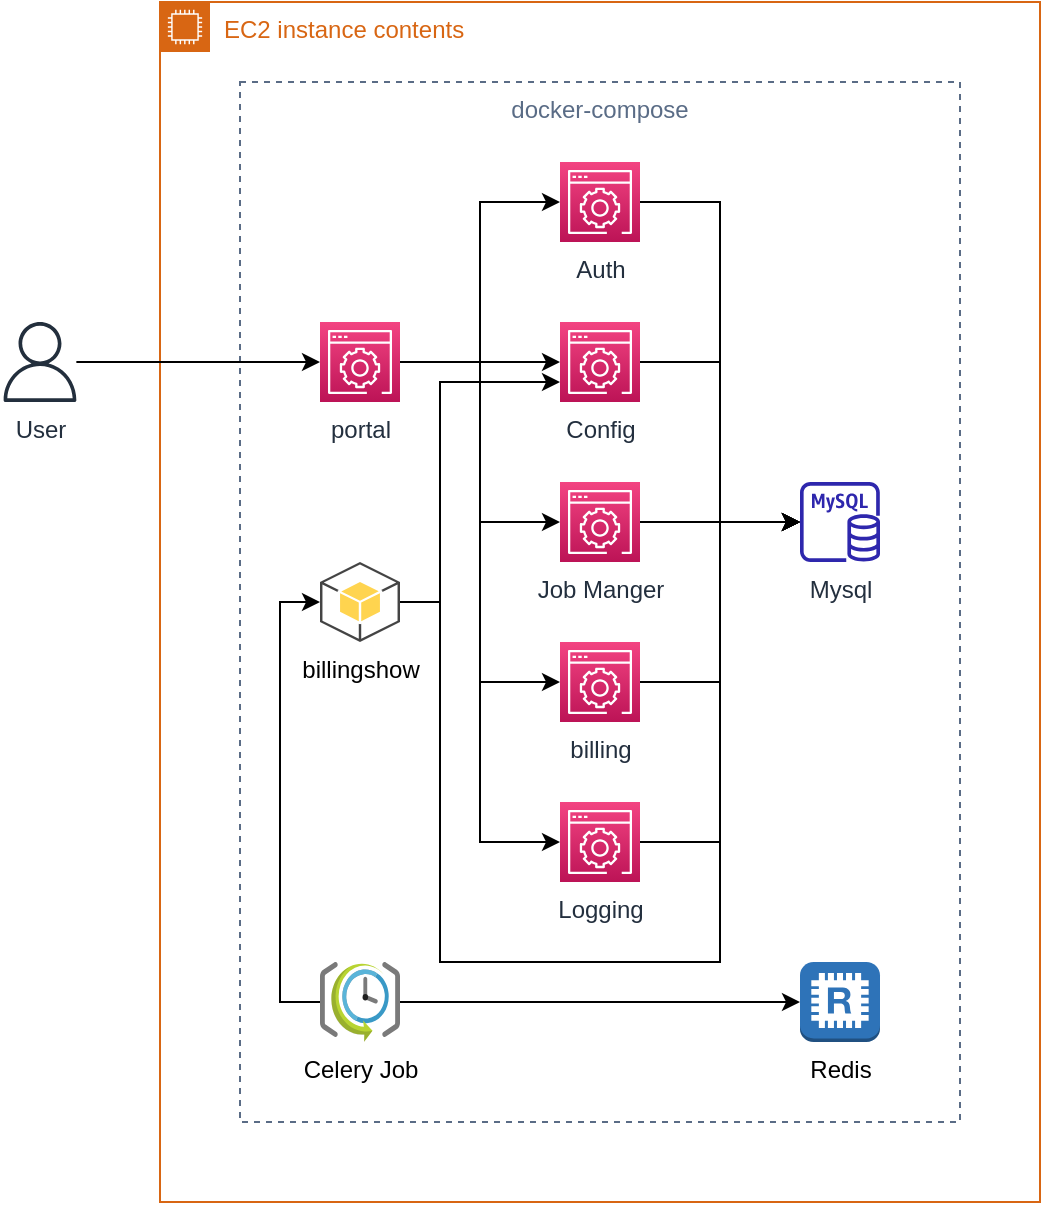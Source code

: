 <mxfile version="18.1.3" type="github">
  <diagram id="NeP4MCD0ylRsNIsM_wMx" name="Page-1">
    <mxGraphModel dx="1261" dy="743" grid="1" gridSize="10" guides="1" tooltips="1" connect="1" arrows="1" fold="1" page="1" pageScale="1" pageWidth="827" pageHeight="1169" math="0" shadow="0">
      <root>
        <mxCell id="0" />
        <mxCell id="1" parent="0" />
        <mxCell id="NiAWh9aWZw4LFPSC6ZZG-1" value="EC2 instance contents" style="points=[[0,0],[0.25,0],[0.5,0],[0.75,0],[1,0],[1,0.25],[1,0.5],[1,0.75],[1,1],[0.75,1],[0.5,1],[0.25,1],[0,1],[0,0.75],[0,0.5],[0,0.25]];outlineConnect=0;gradientColor=none;html=1;whiteSpace=wrap;fontSize=12;fontStyle=0;container=1;pointerEvents=0;collapsible=0;recursiveResize=0;shape=mxgraph.aws4.group;grIcon=mxgraph.aws4.group_ec2_instance_contents;strokeColor=#D86613;fillColor=none;verticalAlign=top;align=left;spacingLeft=30;fontColor=#D86613;dashed=0;" vertex="1" parent="1">
          <mxGeometry x="120" y="120" width="440" height="600" as="geometry" />
        </mxCell>
        <mxCell id="NiAWh9aWZw4LFPSC6ZZG-2" value="docker-compose" style="fillColor=none;strokeColor=#5A6C86;dashed=1;verticalAlign=top;fontStyle=0;fontColor=#5A6C86;" vertex="1" parent="NiAWh9aWZw4LFPSC6ZZG-1">
          <mxGeometry x="40" y="40" width="360" height="520" as="geometry" />
        </mxCell>
        <mxCell id="NiAWh9aWZw4LFPSC6ZZG-4" value="Mysql" style="sketch=0;outlineConnect=0;fontColor=#232F3E;gradientColor=none;fillColor=#2E27AD;strokeColor=none;dashed=0;verticalLabelPosition=bottom;verticalAlign=top;align=center;html=1;fontSize=12;fontStyle=0;pointerEvents=1;shape=mxgraph.aws4.rds_mysql_instance;" vertex="1" parent="NiAWh9aWZw4LFPSC6ZZG-1">
          <mxGeometry x="320" y="240" width="40" height="40" as="geometry" />
        </mxCell>
        <mxCell id="NiAWh9aWZw4LFPSC6ZZG-11" style="edgeStyle=orthogonalEdgeStyle;rounded=0;orthogonalLoop=1;jettySize=auto;html=1;entryX=0;entryY=0.5;entryDx=0;entryDy=0;entryPerimeter=0;startArrow=none;startFill=0;" edge="1" parent="NiAWh9aWZw4LFPSC6ZZG-1" source="NiAWh9aWZw4LFPSC6ZZG-3" target="NiAWh9aWZw4LFPSC6ZZG-9">
          <mxGeometry relative="1" as="geometry">
            <Array as="points">
              <mxPoint x="160" y="180" />
              <mxPoint x="160" y="100" />
            </Array>
          </mxGeometry>
        </mxCell>
        <mxCell id="NiAWh9aWZw4LFPSC6ZZG-12" style="edgeStyle=orthogonalEdgeStyle;rounded=0;orthogonalLoop=1;jettySize=auto;html=1;startArrow=none;" edge="1" parent="NiAWh9aWZw4LFPSC6ZZG-1" source="NiAWh9aWZw4LFPSC6ZZG-18" target="NiAWh9aWZw4LFPSC6ZZG-4">
          <mxGeometry relative="1" as="geometry">
            <Array as="points">
              <mxPoint x="280" y="180" />
              <mxPoint x="280" y="260" />
            </Array>
          </mxGeometry>
        </mxCell>
        <mxCell id="NiAWh9aWZw4LFPSC6ZZG-21" style="edgeStyle=orthogonalEdgeStyle;rounded=0;orthogonalLoop=1;jettySize=auto;html=1;entryX=0;entryY=0.5;entryDx=0;entryDy=0;entryPerimeter=0;startArrow=none;startFill=0;endArrow=classic;endFill=1;" edge="1" parent="NiAWh9aWZw4LFPSC6ZZG-1" source="NiAWh9aWZw4LFPSC6ZZG-3" target="NiAWh9aWZw4LFPSC6ZZG-20">
          <mxGeometry relative="1" as="geometry" />
        </mxCell>
        <mxCell id="NiAWh9aWZw4LFPSC6ZZG-29" style="edgeStyle=orthogonalEdgeStyle;rounded=0;orthogonalLoop=1;jettySize=auto;html=1;entryX=0;entryY=0.5;entryDx=0;entryDy=0;entryPerimeter=0;startArrow=none;startFill=0;endArrow=classic;endFill=1;" edge="1" parent="NiAWh9aWZw4LFPSC6ZZG-1" source="NiAWh9aWZw4LFPSC6ZZG-3" target="NiAWh9aWZw4LFPSC6ZZG-28">
          <mxGeometry relative="1" as="geometry" />
        </mxCell>
        <mxCell id="NiAWh9aWZw4LFPSC6ZZG-33" style="edgeStyle=orthogonalEdgeStyle;rounded=0;orthogonalLoop=1;jettySize=auto;html=1;entryX=0;entryY=0.5;entryDx=0;entryDy=0;entryPerimeter=0;startArrow=none;startFill=0;endArrow=classic;endFill=1;" edge="1" parent="NiAWh9aWZw4LFPSC6ZZG-1" source="NiAWh9aWZw4LFPSC6ZZG-3" target="NiAWh9aWZw4LFPSC6ZZG-32">
          <mxGeometry relative="1" as="geometry" />
        </mxCell>
        <mxCell id="NiAWh9aWZw4LFPSC6ZZG-3" value="portal" style="sketch=0;points=[[0,0,0],[0.25,0,0],[0.5,0,0],[0.75,0,0],[1,0,0],[0,1,0],[0.25,1,0],[0.5,1,0],[0.75,1,0],[1,1,0],[0,0.25,0],[0,0.5,0],[0,0.75,0],[1,0.25,0],[1,0.5,0],[1,0.75,0]];points=[[0,0,0],[0.25,0,0],[0.5,0,0],[0.75,0,0],[1,0,0],[0,1,0],[0.25,1,0],[0.5,1,0],[0.75,1,0],[1,1,0],[0,0.25,0],[0,0.5,0],[0,0.75,0],[1,0.25,0],[1,0.5,0],[1,0.75,0]];outlineConnect=0;fontColor=#232F3E;gradientColor=#F34482;gradientDirection=north;fillColor=#BC1356;strokeColor=#ffffff;dashed=0;verticalLabelPosition=bottom;verticalAlign=top;align=center;html=1;fontSize=12;fontStyle=0;shape=mxgraph.aws4.resourceIcon;resIcon=mxgraph.aws4.management_console;" vertex="1" parent="NiAWh9aWZw4LFPSC6ZZG-1">
          <mxGeometry x="80" y="160" width="40" height="40" as="geometry" />
        </mxCell>
        <mxCell id="NiAWh9aWZw4LFPSC6ZZG-24" style="edgeStyle=orthogonalEdgeStyle;rounded=0;orthogonalLoop=1;jettySize=auto;html=1;entryX=0;entryY=0.5;entryDx=0;entryDy=0;entryPerimeter=0;startArrow=none;startFill=0;endArrow=classic;endFill=1;" edge="1" parent="NiAWh9aWZw4LFPSC6ZZG-1" source="NiAWh9aWZw4LFPSC6ZZG-7" target="NiAWh9aWZw4LFPSC6ZZG-16">
          <mxGeometry relative="1" as="geometry">
            <Array as="points">
              <mxPoint x="60" y="500" />
              <mxPoint x="60" y="300" />
            </Array>
          </mxGeometry>
        </mxCell>
        <mxCell id="NiAWh9aWZw4LFPSC6ZZG-27" style="edgeStyle=orthogonalEdgeStyle;orthogonalLoop=1;jettySize=auto;html=1;entryX=0;entryY=0.5;entryDx=0;entryDy=0;entryPerimeter=0;startArrow=none;startFill=0;endArrow=classic;endFill=1;rounded=0;" edge="1" parent="NiAWh9aWZw4LFPSC6ZZG-1" source="NiAWh9aWZw4LFPSC6ZZG-7" target="NiAWh9aWZw4LFPSC6ZZG-26">
          <mxGeometry relative="1" as="geometry">
            <Array as="points">
              <mxPoint x="150" y="500" />
              <mxPoint x="150" y="500" />
            </Array>
          </mxGeometry>
        </mxCell>
        <mxCell id="NiAWh9aWZw4LFPSC6ZZG-7" value="Celery Job" style="sketch=0;html=1;points=[];align=center;image;fontSize=12;image=img/lib/mscae/SchedulerJobCollection.svg;" vertex="1" parent="NiAWh9aWZw4LFPSC6ZZG-1">
          <mxGeometry x="80" y="480" width="40" height="40" as="geometry" />
        </mxCell>
        <mxCell id="NiAWh9aWZw4LFPSC6ZZG-15" style="edgeStyle=orthogonalEdgeStyle;rounded=0;orthogonalLoop=1;jettySize=auto;html=1;startArrow=none;startFill=0;" edge="1" parent="NiAWh9aWZw4LFPSC6ZZG-1" source="NiAWh9aWZw4LFPSC6ZZG-9" target="NiAWh9aWZw4LFPSC6ZZG-4">
          <mxGeometry relative="1" as="geometry">
            <Array as="points">
              <mxPoint x="280" y="100" />
              <mxPoint x="280" y="260" />
            </Array>
          </mxGeometry>
        </mxCell>
        <mxCell id="NiAWh9aWZw4LFPSC6ZZG-9" value="Auth" style="sketch=0;points=[[0,0,0],[0.25,0,0],[0.5,0,0],[0.75,0,0],[1,0,0],[0,1,0],[0.25,1,0],[0.5,1,0],[0.75,1,0],[1,1,0],[0,0.25,0],[0,0.5,0],[0,0.75,0],[1,0.25,0],[1,0.5,0],[1,0.75,0]];points=[[0,0,0],[0.25,0,0],[0.5,0,0],[0.75,0,0],[1,0,0],[0,1,0],[0.25,1,0],[0.5,1,0],[0.75,1,0],[1,1,0],[0,0.25,0],[0,0.5,0],[0,0.75,0],[1,0.25,0],[1,0.5,0],[1,0.75,0]];outlineConnect=0;fontColor=#232F3E;gradientColor=#F34482;gradientDirection=north;fillColor=#BC1356;strokeColor=#ffffff;dashed=0;verticalLabelPosition=bottom;verticalAlign=top;align=center;html=1;fontSize=12;fontStyle=0;shape=mxgraph.aws4.resourceIcon;resIcon=mxgraph.aws4.management_console;" vertex="1" parent="NiAWh9aWZw4LFPSC6ZZG-1">
          <mxGeometry x="200" y="80" width="40" height="40" as="geometry" />
        </mxCell>
        <mxCell id="NiAWh9aWZw4LFPSC6ZZG-25" style="edgeStyle=orthogonalEdgeStyle;rounded=0;orthogonalLoop=1;jettySize=auto;html=1;startArrow=none;startFill=0;endArrow=classic;endFill=1;" edge="1" parent="NiAWh9aWZw4LFPSC6ZZG-1" source="NiAWh9aWZw4LFPSC6ZZG-16" target="NiAWh9aWZw4LFPSC6ZZG-4">
          <mxGeometry relative="1" as="geometry">
            <Array as="points">
              <mxPoint x="140" y="300" />
              <mxPoint x="140" y="480" />
              <mxPoint x="280" y="480" />
              <mxPoint x="280" y="260" />
            </Array>
          </mxGeometry>
        </mxCell>
        <mxCell id="NiAWh9aWZw4LFPSC6ZZG-16" value="billingshow" style="outlineConnect=0;dashed=0;verticalLabelPosition=bottom;verticalAlign=top;align=center;html=1;shape=mxgraph.aws3.android;fillColor=#FFD44F;gradientColor=none;" vertex="1" parent="NiAWh9aWZw4LFPSC6ZZG-1">
          <mxGeometry x="80" y="280" width="40" height="40" as="geometry" />
        </mxCell>
        <mxCell id="NiAWh9aWZw4LFPSC6ZZG-18" value="Config" style="sketch=0;points=[[0,0,0],[0.25,0,0],[0.5,0,0],[0.75,0,0],[1,0,0],[0,1,0],[0.25,1,0],[0.5,1,0],[0.75,1,0],[1,1,0],[0,0.25,0],[0,0.5,0],[0,0.75,0],[1,0.25,0],[1,0.5,0],[1,0.75,0]];points=[[0,0,0],[0.25,0,0],[0.5,0,0],[0.75,0,0],[1,0,0],[0,1,0],[0.25,1,0],[0.5,1,0],[0.75,1,0],[1,1,0],[0,0.25,0],[0,0.5,0],[0,0.75,0],[1,0.25,0],[1,0.5,0],[1,0.75,0]];outlineConnect=0;fontColor=#232F3E;gradientColor=#F34482;gradientDirection=north;fillColor=#BC1356;strokeColor=#ffffff;dashed=0;verticalLabelPosition=bottom;verticalAlign=top;align=center;html=1;fontSize=12;fontStyle=0;shape=mxgraph.aws4.resourceIcon;resIcon=mxgraph.aws4.management_console;" vertex="1" parent="NiAWh9aWZw4LFPSC6ZZG-1">
          <mxGeometry x="200" y="160" width="40" height="40" as="geometry" />
        </mxCell>
        <mxCell id="NiAWh9aWZw4LFPSC6ZZG-19" value="" style="edgeStyle=orthogonalEdgeStyle;rounded=0;orthogonalLoop=1;jettySize=auto;html=1;endArrow=classic;endFill=1;" edge="1" parent="NiAWh9aWZw4LFPSC6ZZG-1" source="NiAWh9aWZw4LFPSC6ZZG-3" target="NiAWh9aWZw4LFPSC6ZZG-18">
          <mxGeometry relative="1" as="geometry">
            <mxPoint x="240" y="300" as="sourcePoint" />
            <mxPoint x="440" y="300.1" as="targetPoint" />
          </mxGeometry>
        </mxCell>
        <mxCell id="NiAWh9aWZw4LFPSC6ZZG-22" style="edgeStyle=orthogonalEdgeStyle;rounded=0;orthogonalLoop=1;jettySize=auto;html=1;startArrow=none;startFill=0;endArrow=classic;endFill=1;" edge="1" parent="NiAWh9aWZw4LFPSC6ZZG-1" source="NiAWh9aWZw4LFPSC6ZZG-20" target="NiAWh9aWZw4LFPSC6ZZG-4">
          <mxGeometry relative="1" as="geometry">
            <Array as="points">
              <mxPoint x="280" y="260" />
              <mxPoint x="280" y="260" />
            </Array>
          </mxGeometry>
        </mxCell>
        <mxCell id="NiAWh9aWZw4LFPSC6ZZG-20" value="Job Manger" style="sketch=0;points=[[0,0,0],[0.25,0,0],[0.5,0,0],[0.75,0,0],[1,0,0],[0,1,0],[0.25,1,0],[0.5,1,0],[0.75,1,0],[1,1,0],[0,0.25,0],[0,0.5,0],[0,0.75,0],[1,0.25,0],[1,0.5,0],[1,0.75,0]];points=[[0,0,0],[0.25,0,0],[0.5,0,0],[0.75,0,0],[1,0,0],[0,1,0],[0.25,1,0],[0.5,1,0],[0.75,1,0],[1,1,0],[0,0.25,0],[0,0.5,0],[0,0.75,0],[1,0.25,0],[1,0.5,0],[1,0.75,0]];outlineConnect=0;fontColor=#232F3E;gradientColor=#F34482;gradientDirection=north;fillColor=#BC1356;strokeColor=#ffffff;dashed=0;verticalLabelPosition=bottom;verticalAlign=top;align=center;html=1;fontSize=12;fontStyle=0;shape=mxgraph.aws4.resourceIcon;resIcon=mxgraph.aws4.management_console;" vertex="1" parent="NiAWh9aWZw4LFPSC6ZZG-1">
          <mxGeometry x="200" y="240" width="40" height="40" as="geometry" />
        </mxCell>
        <mxCell id="NiAWh9aWZw4LFPSC6ZZG-26" value="Redis" style="outlineConnect=0;dashed=0;verticalLabelPosition=bottom;verticalAlign=top;align=center;html=1;shape=mxgraph.aws3.redis;fillColor=#2E73B8;gradientColor=none;" vertex="1" parent="NiAWh9aWZw4LFPSC6ZZG-1">
          <mxGeometry x="320" y="480" width="40" height="40" as="geometry" />
        </mxCell>
        <mxCell id="NiAWh9aWZw4LFPSC6ZZG-30" style="edgeStyle=orthogonalEdgeStyle;rounded=0;orthogonalLoop=1;jettySize=auto;html=1;startArrow=none;startFill=0;endArrow=classic;endFill=1;" edge="1" parent="NiAWh9aWZw4LFPSC6ZZG-1" source="NiAWh9aWZw4LFPSC6ZZG-28" target="NiAWh9aWZw4LFPSC6ZZG-4">
          <mxGeometry relative="1" as="geometry">
            <Array as="points">
              <mxPoint x="280" y="340" />
              <mxPoint x="280" y="260" />
            </Array>
          </mxGeometry>
        </mxCell>
        <mxCell id="NiAWh9aWZw4LFPSC6ZZG-28" value="billing" style="sketch=0;points=[[0,0,0],[0.25,0,0],[0.5,0,0],[0.75,0,0],[1,0,0],[0,1,0],[0.25,1,0],[0.5,1,0],[0.75,1,0],[1,1,0],[0,0.25,0],[0,0.5,0],[0,0.75,0],[1,0.25,0],[1,0.5,0],[1,0.75,0]];points=[[0,0,0],[0.25,0,0],[0.5,0,0],[0.75,0,0],[1,0,0],[0,1,0],[0.25,1,0],[0.5,1,0],[0.75,1,0],[1,1,0],[0,0.25,0],[0,0.5,0],[0,0.75,0],[1,0.25,0],[1,0.5,0],[1,0.75,0]];outlineConnect=0;fontColor=#232F3E;gradientColor=#F34482;gradientDirection=north;fillColor=#BC1356;strokeColor=#ffffff;dashed=0;verticalLabelPosition=bottom;verticalAlign=top;align=center;html=1;fontSize=12;fontStyle=0;shape=mxgraph.aws4.resourceIcon;resIcon=mxgraph.aws4.management_console;" vertex="1" parent="NiAWh9aWZw4LFPSC6ZZG-1">
          <mxGeometry x="200" y="320" width="40" height="40" as="geometry" />
        </mxCell>
        <mxCell id="NiAWh9aWZw4LFPSC6ZZG-34" style="edgeStyle=orthogonalEdgeStyle;rounded=0;orthogonalLoop=1;jettySize=auto;html=1;startArrow=none;startFill=0;endArrow=classic;endFill=1;" edge="1" parent="NiAWh9aWZw4LFPSC6ZZG-1" source="NiAWh9aWZw4LFPSC6ZZG-32" target="NiAWh9aWZw4LFPSC6ZZG-4">
          <mxGeometry relative="1" as="geometry">
            <Array as="points">
              <mxPoint x="280" y="420" />
              <mxPoint x="280" y="260" />
            </Array>
          </mxGeometry>
        </mxCell>
        <mxCell id="NiAWh9aWZw4LFPSC6ZZG-32" value="Logging" style="sketch=0;points=[[0,0,0],[0.25,0,0],[0.5,0,0],[0.75,0,0],[1,0,0],[0,1,0],[0.25,1,0],[0.5,1,0],[0.75,1,0],[1,1,0],[0,0.25,0],[0,0.5,0],[0,0.75,0],[1,0.25,0],[1,0.5,0],[1,0.75,0]];points=[[0,0,0],[0.25,0,0],[0.5,0,0],[0.75,0,0],[1,0,0],[0,1,0],[0.25,1,0],[0.5,1,0],[0.75,1,0],[1,1,0],[0,0.25,0],[0,0.5,0],[0,0.75,0],[1,0.25,0],[1,0.5,0],[1,0.75,0]];outlineConnect=0;fontColor=#232F3E;gradientColor=#F34482;gradientDirection=north;fillColor=#BC1356;strokeColor=#ffffff;dashed=0;verticalLabelPosition=bottom;verticalAlign=top;align=center;html=1;fontSize=12;fontStyle=0;shape=mxgraph.aws4.resourceIcon;resIcon=mxgraph.aws4.management_console;" vertex="1" parent="NiAWh9aWZw4LFPSC6ZZG-1">
          <mxGeometry x="200" y="400" width="40" height="40" as="geometry" />
        </mxCell>
        <mxCell id="NiAWh9aWZw4LFPSC6ZZG-10" style="edgeStyle=orthogonalEdgeStyle;rounded=0;orthogonalLoop=1;jettySize=auto;html=1;" edge="1" parent="1" source="NiAWh9aWZw4LFPSC6ZZG-8" target="NiAWh9aWZw4LFPSC6ZZG-3">
          <mxGeometry relative="1" as="geometry" />
        </mxCell>
        <mxCell id="NiAWh9aWZw4LFPSC6ZZG-8" value="User" style="sketch=0;outlineConnect=0;fontColor=#232F3E;gradientColor=none;fillColor=#232F3D;strokeColor=none;dashed=0;verticalLabelPosition=bottom;verticalAlign=top;align=center;html=1;fontSize=12;fontStyle=0;aspect=fixed;pointerEvents=1;shape=mxgraph.aws4.user;" vertex="1" parent="1">
          <mxGeometry x="40" y="280" width="40" height="40" as="geometry" />
        </mxCell>
        <mxCell id="NiAWh9aWZw4LFPSC6ZZG-31" style="edgeStyle=orthogonalEdgeStyle;rounded=0;orthogonalLoop=1;jettySize=auto;html=1;startArrow=none;startFill=0;endArrow=classic;endFill=1;" edge="1" parent="1" source="NiAWh9aWZw4LFPSC6ZZG-16">
          <mxGeometry relative="1" as="geometry">
            <mxPoint x="320" y="310" as="targetPoint" />
            <Array as="points">
              <mxPoint x="260" y="420" />
              <mxPoint x="260" y="310" />
            </Array>
          </mxGeometry>
        </mxCell>
      </root>
    </mxGraphModel>
  </diagram>
</mxfile>

